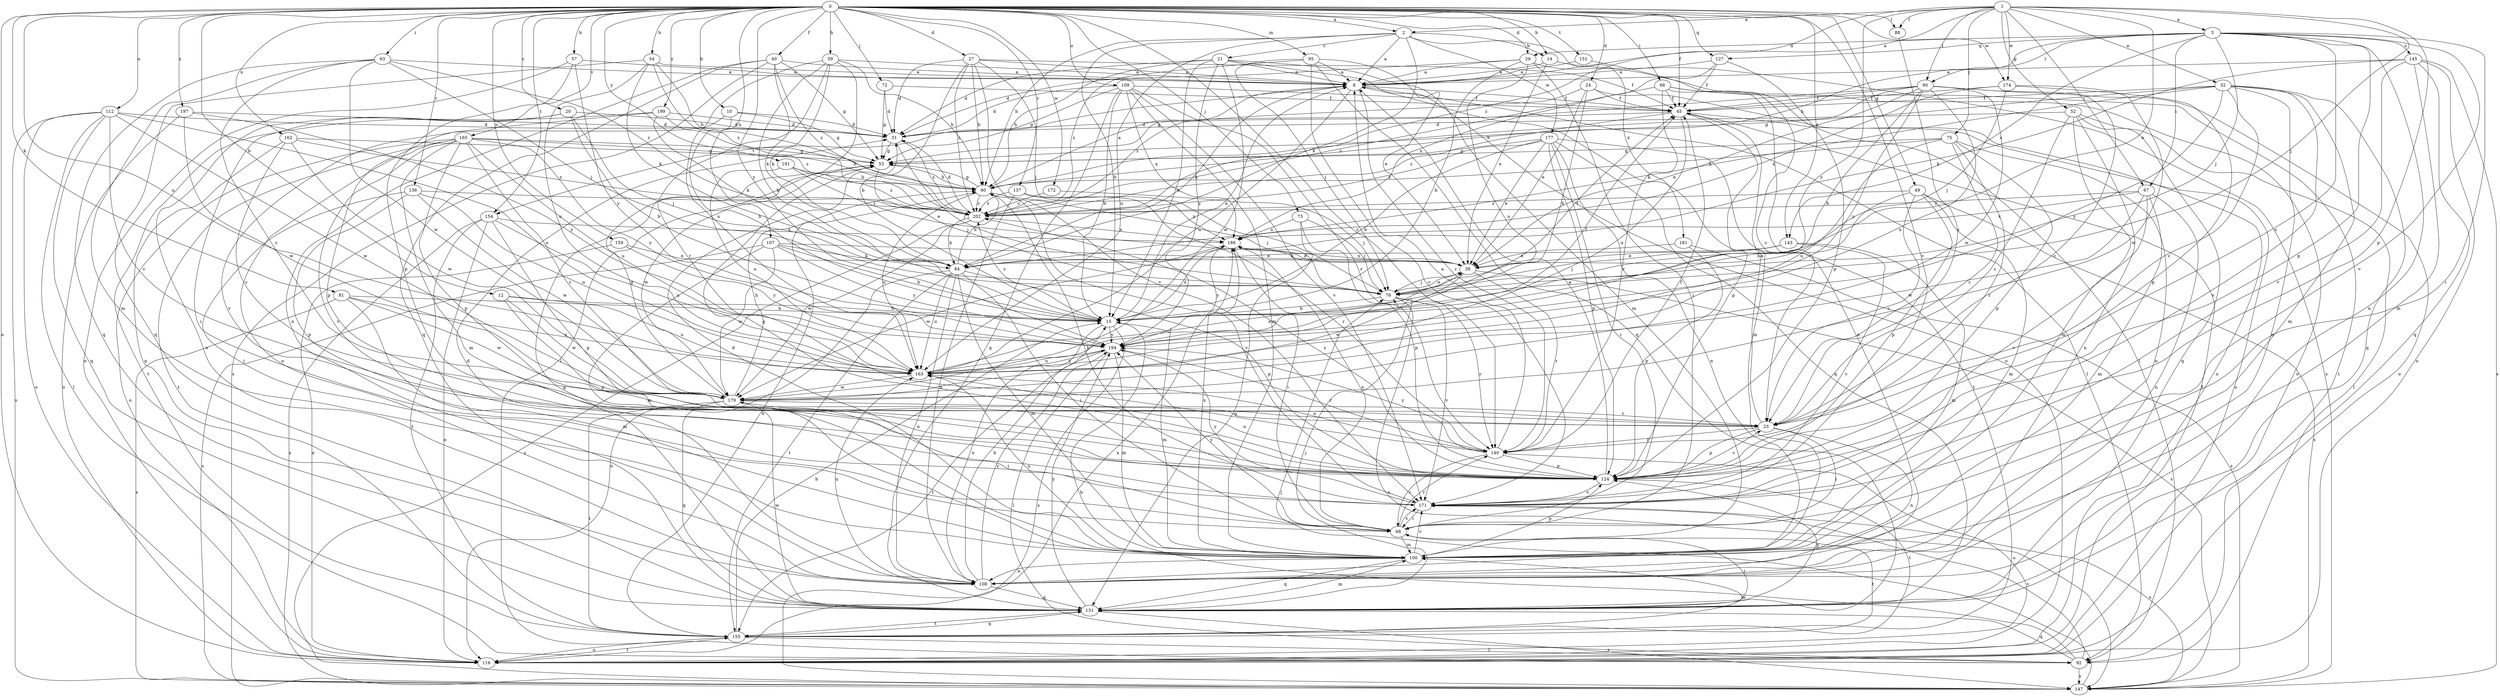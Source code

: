 strict digraph  {
0;
1;
2;
3;
8;
10;
12;
14;
15;
20;
21;
23;
24;
27;
29;
31;
32;
38;
40;
45;
49;
52;
53;
54;
57;
59;
60;
63;
66;
67;
68;
72;
73;
75;
76;
81;
84;
88;
90;
92;
95;
100;
107;
108;
109;
112;
116;
124;
127;
131;
136;
137;
140;
143;
145;
147;
151;
154;
155;
159;
162;
163;
165;
171;
172;
174;
177;
179;
181;
186;
191;
194;
197;
199;
202;
0 -> 2  [label=a];
0 -> 10  [label=b];
0 -> 12  [label=b];
0 -> 14  [label=b];
0 -> 20  [label=c];
0 -> 24  [label=d];
0 -> 27  [label=d];
0 -> 29  [label=d];
0 -> 40  [label=f];
0 -> 45  [label=f];
0 -> 49  [label=g];
0 -> 54  [label=h];
0 -> 57  [label=h];
0 -> 59  [label=h];
0 -> 63  [label=i];
0 -> 66  [label=i];
0 -> 72  [label=j];
0 -> 73  [label=j];
0 -> 81  [label=k];
0 -> 88  [label=l];
0 -> 95  [label=m];
0 -> 107  [label=n];
0 -> 109  [label=o];
0 -> 112  [label=o];
0 -> 116  [label=o];
0 -> 127  [label=q];
0 -> 136  [label=r];
0 -> 137  [label=r];
0 -> 140  [label=r];
0 -> 143  [label=s];
0 -> 151  [label=t];
0 -> 154  [label=t];
0 -> 159  [label=u];
0 -> 162  [label=u];
0 -> 163  [label=u];
0 -> 165  [label=v];
0 -> 171  [label=v];
0 -> 172  [label=w];
0 -> 174  [label=w];
0 -> 191  [label=y];
0 -> 194  [label=y];
0 -> 197  [label=z];
0 -> 199  [label=z];
1 -> 2  [label=a];
1 -> 3  [label=a];
1 -> 8  [label=a];
1 -> 32  [label=e];
1 -> 38  [label=e];
1 -> 52  [label=g];
1 -> 67  [label=i];
1 -> 75  [label=j];
1 -> 76  [label=j];
1 -> 88  [label=l];
1 -> 90  [label=l];
1 -> 124  [label=p];
1 -> 174  [label=w];
1 -> 194  [label=y];
1 -> 202  [label=z];
2 -> 8  [label=a];
2 -> 14  [label=b];
2 -> 15  [label=b];
2 -> 21  [label=c];
2 -> 60  [label=h];
2 -> 84  [label=k];
2 -> 163  [label=u];
2 -> 177  [label=w];
2 -> 181  [label=x];
3 -> 23  [label=c];
3 -> 29  [label=d];
3 -> 60  [label=h];
3 -> 67  [label=i];
3 -> 68  [label=i];
3 -> 76  [label=j];
3 -> 90  [label=l];
3 -> 108  [label=n];
3 -> 124  [label=p];
3 -> 127  [label=q];
3 -> 143  [label=s];
3 -> 145  [label=s];
3 -> 171  [label=v];
8 -> 45  [label=f];
8 -> 84  [label=k];
8 -> 92  [label=l];
8 -> 140  [label=r];
8 -> 154  [label=t];
8 -> 163  [label=u];
10 -> 15  [label=b];
10 -> 31  [label=d];
10 -> 53  [label=g];
10 -> 171  [label=v];
12 -> 15  [label=b];
12 -> 124  [label=p];
12 -> 163  [label=u];
12 -> 179  [label=w];
14 -> 8  [label=a];
14 -> 38  [label=e];
14 -> 147  [label=s];
15 -> 8  [label=a];
15 -> 100  [label=m];
15 -> 108  [label=n];
15 -> 147  [label=s];
15 -> 186  [label=x];
15 -> 194  [label=y];
15 -> 202  [label=z];
20 -> 15  [label=b];
20 -> 31  [label=d];
20 -> 68  [label=i];
20 -> 76  [label=j];
20 -> 108  [label=n];
21 -> 8  [label=a];
21 -> 15  [label=b];
21 -> 31  [label=d];
21 -> 60  [label=h];
21 -> 100  [label=m];
21 -> 116  [label=o];
21 -> 179  [label=w];
21 -> 194  [label=y];
23 -> 8  [label=a];
23 -> 68  [label=i];
23 -> 108  [label=n];
23 -> 124  [label=p];
23 -> 140  [label=r];
24 -> 15  [label=b];
24 -> 38  [label=e];
24 -> 45  [label=f];
24 -> 116  [label=o];
24 -> 202  [label=z];
27 -> 8  [label=a];
27 -> 15  [label=b];
27 -> 31  [label=d];
27 -> 45  [label=f];
27 -> 60  [label=h];
27 -> 76  [label=j];
27 -> 171  [label=v];
27 -> 202  [label=z];
29 -> 8  [label=a];
29 -> 15  [label=b];
29 -> 31  [label=d];
29 -> 68  [label=i];
29 -> 92  [label=l];
29 -> 163  [label=u];
31 -> 53  [label=g];
31 -> 76  [label=j];
31 -> 202  [label=z];
32 -> 23  [label=c];
32 -> 45  [label=f];
32 -> 53  [label=g];
32 -> 84  [label=k];
32 -> 100  [label=m];
32 -> 108  [label=n];
32 -> 131  [label=q];
32 -> 171  [label=v];
32 -> 194  [label=y];
38 -> 76  [label=j];
38 -> 140  [label=r];
38 -> 147  [label=s];
38 -> 179  [label=w];
38 -> 186  [label=x];
40 -> 8  [label=a];
40 -> 53  [label=g];
40 -> 84  [label=k];
40 -> 108  [label=n];
40 -> 131  [label=q];
40 -> 147  [label=s];
40 -> 202  [label=z];
45 -> 31  [label=d];
45 -> 100  [label=m];
45 -> 116  [label=o];
45 -> 124  [label=p];
45 -> 163  [label=u];
45 -> 202  [label=z];
49 -> 15  [label=b];
49 -> 23  [label=c];
49 -> 100  [label=m];
49 -> 124  [label=p];
49 -> 147  [label=s];
49 -> 202  [label=z];
52 -> 23  [label=c];
52 -> 31  [label=d];
52 -> 92  [label=l];
52 -> 100  [label=m];
52 -> 108  [label=n];
52 -> 131  [label=q];
53 -> 60  [label=h];
53 -> 76  [label=j];
53 -> 179  [label=w];
54 -> 8  [label=a];
54 -> 60  [label=h];
54 -> 84  [label=k];
54 -> 131  [label=q];
54 -> 163  [label=u];
54 -> 202  [label=z];
57 -> 8  [label=a];
57 -> 116  [label=o];
57 -> 124  [label=p];
57 -> 194  [label=y];
59 -> 8  [label=a];
59 -> 15  [label=b];
59 -> 60  [label=h];
59 -> 84  [label=k];
59 -> 92  [label=l];
59 -> 140  [label=r];
59 -> 163  [label=u];
60 -> 8  [label=a];
60 -> 53  [label=g];
60 -> 76  [label=j];
60 -> 163  [label=u];
60 -> 171  [label=v];
60 -> 202  [label=z];
63 -> 8  [label=a];
63 -> 23  [label=c];
63 -> 76  [label=j];
63 -> 100  [label=m];
63 -> 131  [label=q];
63 -> 179  [label=w];
63 -> 202  [label=z];
66 -> 45  [label=f];
66 -> 92  [label=l];
66 -> 108  [label=n];
66 -> 116  [label=o];
66 -> 140  [label=r];
66 -> 202  [label=z];
67 -> 100  [label=m];
67 -> 108  [label=n];
67 -> 171  [label=v];
67 -> 179  [label=w];
67 -> 186  [label=x];
67 -> 202  [label=z];
68 -> 100  [label=m];
68 -> 140  [label=r];
68 -> 155  [label=t];
68 -> 171  [label=v];
68 -> 186  [label=x];
68 -> 194  [label=y];
72 -> 31  [label=d];
72 -> 45  [label=f];
72 -> 53  [label=g];
73 -> 76  [label=j];
73 -> 124  [label=p];
73 -> 131  [label=q];
73 -> 186  [label=x];
75 -> 23  [label=c];
75 -> 53  [label=g];
75 -> 60  [label=h];
75 -> 108  [label=n];
75 -> 124  [label=p];
75 -> 140  [label=r];
75 -> 163  [label=u];
76 -> 15  [label=b];
76 -> 38  [label=e];
76 -> 45  [label=f];
76 -> 140  [label=r];
76 -> 147  [label=s];
76 -> 171  [label=v];
81 -> 15  [label=b];
81 -> 100  [label=m];
81 -> 147  [label=s];
81 -> 163  [label=u];
81 -> 179  [label=w];
84 -> 60  [label=h];
84 -> 68  [label=i];
84 -> 100  [label=m];
84 -> 108  [label=n];
84 -> 116  [label=o];
84 -> 124  [label=p];
84 -> 155  [label=t];
84 -> 163  [label=u];
88 -> 23  [label=c];
90 -> 15  [label=b];
90 -> 23  [label=c];
90 -> 38  [label=e];
90 -> 45  [label=f];
90 -> 53  [label=g];
90 -> 60  [label=h];
90 -> 116  [label=o];
90 -> 163  [label=u];
90 -> 179  [label=w];
90 -> 194  [label=y];
92 -> 15  [label=b];
92 -> 131  [label=q];
92 -> 147  [label=s];
92 -> 171  [label=v];
95 -> 8  [label=a];
95 -> 38  [label=e];
95 -> 76  [label=j];
95 -> 131  [label=q];
95 -> 171  [label=v];
95 -> 202  [label=z];
100 -> 31  [label=d];
100 -> 108  [label=n];
100 -> 124  [label=p];
100 -> 131  [label=q];
100 -> 163  [label=u];
100 -> 171  [label=v];
100 -> 186  [label=x];
107 -> 15  [label=b];
107 -> 38  [label=e];
107 -> 84  [label=k];
107 -> 100  [label=m];
107 -> 147  [label=s];
107 -> 179  [label=w];
107 -> 194  [label=y];
108 -> 15  [label=b];
108 -> 31  [label=d];
108 -> 131  [label=q];
108 -> 163  [label=u];
108 -> 194  [label=y];
109 -> 15  [label=b];
109 -> 31  [label=d];
109 -> 45  [label=f];
109 -> 53  [label=g];
109 -> 100  [label=m];
109 -> 131  [label=q];
109 -> 140  [label=r];
109 -> 171  [label=v];
109 -> 186  [label=x];
112 -> 23  [label=c];
112 -> 31  [label=d];
112 -> 92  [label=l];
112 -> 116  [label=o];
112 -> 131  [label=q];
112 -> 147  [label=s];
112 -> 163  [label=u];
112 -> 179  [label=w];
116 -> 45  [label=f];
116 -> 155  [label=t];
116 -> 186  [label=x];
124 -> 8  [label=a];
124 -> 23  [label=c];
124 -> 53  [label=g];
124 -> 155  [label=t];
124 -> 163  [label=u];
124 -> 171  [label=v];
124 -> 202  [label=z];
127 -> 8  [label=a];
127 -> 45  [label=f];
127 -> 124  [label=p];
127 -> 186  [label=x];
131 -> 53  [label=g];
131 -> 68  [label=i];
131 -> 76  [label=j];
131 -> 100  [label=m];
131 -> 124  [label=p];
131 -> 147  [label=s];
131 -> 155  [label=t];
131 -> 179  [label=w];
131 -> 194  [label=y];
136 -> 68  [label=i];
136 -> 124  [label=p];
136 -> 163  [label=u];
136 -> 179  [label=w];
136 -> 202  [label=z];
137 -> 108  [label=n];
137 -> 140  [label=r];
137 -> 186  [label=x];
137 -> 202  [label=z];
140 -> 8  [label=a];
140 -> 45  [label=f];
140 -> 68  [label=i];
140 -> 116  [label=o];
140 -> 124  [label=p];
140 -> 163  [label=u];
140 -> 194  [label=y];
143 -> 38  [label=e];
143 -> 76  [label=j];
143 -> 84  [label=k];
143 -> 100  [label=m];
143 -> 171  [label=v];
145 -> 8  [label=a];
145 -> 84  [label=k];
145 -> 100  [label=m];
145 -> 116  [label=o];
145 -> 131  [label=q];
145 -> 147  [label=s];
145 -> 171  [label=v];
147 -> 76  [label=j];
151 -> 8  [label=a];
151 -> 23  [label=c];
154 -> 116  [label=o];
154 -> 124  [label=p];
154 -> 147  [label=s];
154 -> 155  [label=t];
154 -> 163  [label=u];
154 -> 186  [label=x];
155 -> 15  [label=b];
155 -> 60  [label=h];
155 -> 92  [label=l];
155 -> 100  [label=m];
155 -> 116  [label=o];
155 -> 131  [label=q];
159 -> 38  [label=e];
159 -> 116  [label=o];
159 -> 194  [label=y];
162 -> 23  [label=c];
162 -> 53  [label=g];
162 -> 108  [label=n];
162 -> 179  [label=w];
162 -> 202  [label=z];
163 -> 38  [label=e];
163 -> 179  [label=w];
163 -> 194  [label=y];
165 -> 23  [label=c];
165 -> 53  [label=g];
165 -> 60  [label=h];
165 -> 100  [label=m];
165 -> 108  [label=n];
165 -> 116  [label=o];
165 -> 124  [label=p];
165 -> 155  [label=t];
165 -> 163  [label=u];
165 -> 171  [label=v];
165 -> 194  [label=y];
171 -> 60  [label=h];
171 -> 68  [label=i];
171 -> 147  [label=s];
171 -> 194  [label=y];
172 -> 76  [label=j];
172 -> 202  [label=z];
174 -> 45  [label=f];
174 -> 76  [label=j];
174 -> 124  [label=p];
174 -> 179  [label=w];
174 -> 186  [label=x];
177 -> 15  [label=b];
177 -> 38  [label=e];
177 -> 53  [label=g];
177 -> 68  [label=i];
177 -> 108  [label=n];
177 -> 124  [label=p];
177 -> 131  [label=q];
177 -> 155  [label=t];
177 -> 202  [label=z];
179 -> 23  [label=c];
179 -> 53  [label=g];
179 -> 60  [label=h];
179 -> 68  [label=i];
179 -> 131  [label=q];
179 -> 155  [label=t];
181 -> 38  [label=e];
181 -> 124  [label=p];
181 -> 147  [label=s];
186 -> 38  [label=e];
186 -> 68  [label=i];
186 -> 179  [label=w];
186 -> 194  [label=y];
191 -> 38  [label=e];
191 -> 60  [label=h];
191 -> 163  [label=u];
191 -> 202  [label=z];
194 -> 45  [label=f];
194 -> 92  [label=l];
194 -> 100  [label=m];
194 -> 140  [label=r];
194 -> 155  [label=t];
194 -> 163  [label=u];
197 -> 31  [label=d];
197 -> 116  [label=o];
197 -> 179  [label=w];
197 -> 194  [label=y];
199 -> 31  [label=d];
199 -> 84  [label=k];
199 -> 124  [label=p];
199 -> 155  [label=t];
199 -> 202  [label=z];
202 -> 31  [label=d];
202 -> 84  [label=k];
202 -> 147  [label=s];
202 -> 179  [label=w];
202 -> 186  [label=x];
}
